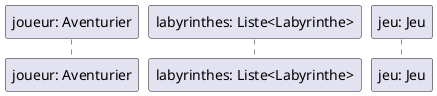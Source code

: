 @startuml
participant "joueur: Aventurier" as joueur
participant "labyrinthes: Liste<Labyrinthe>" as tabLaby
participant "jeu: Jeu"

@enduml